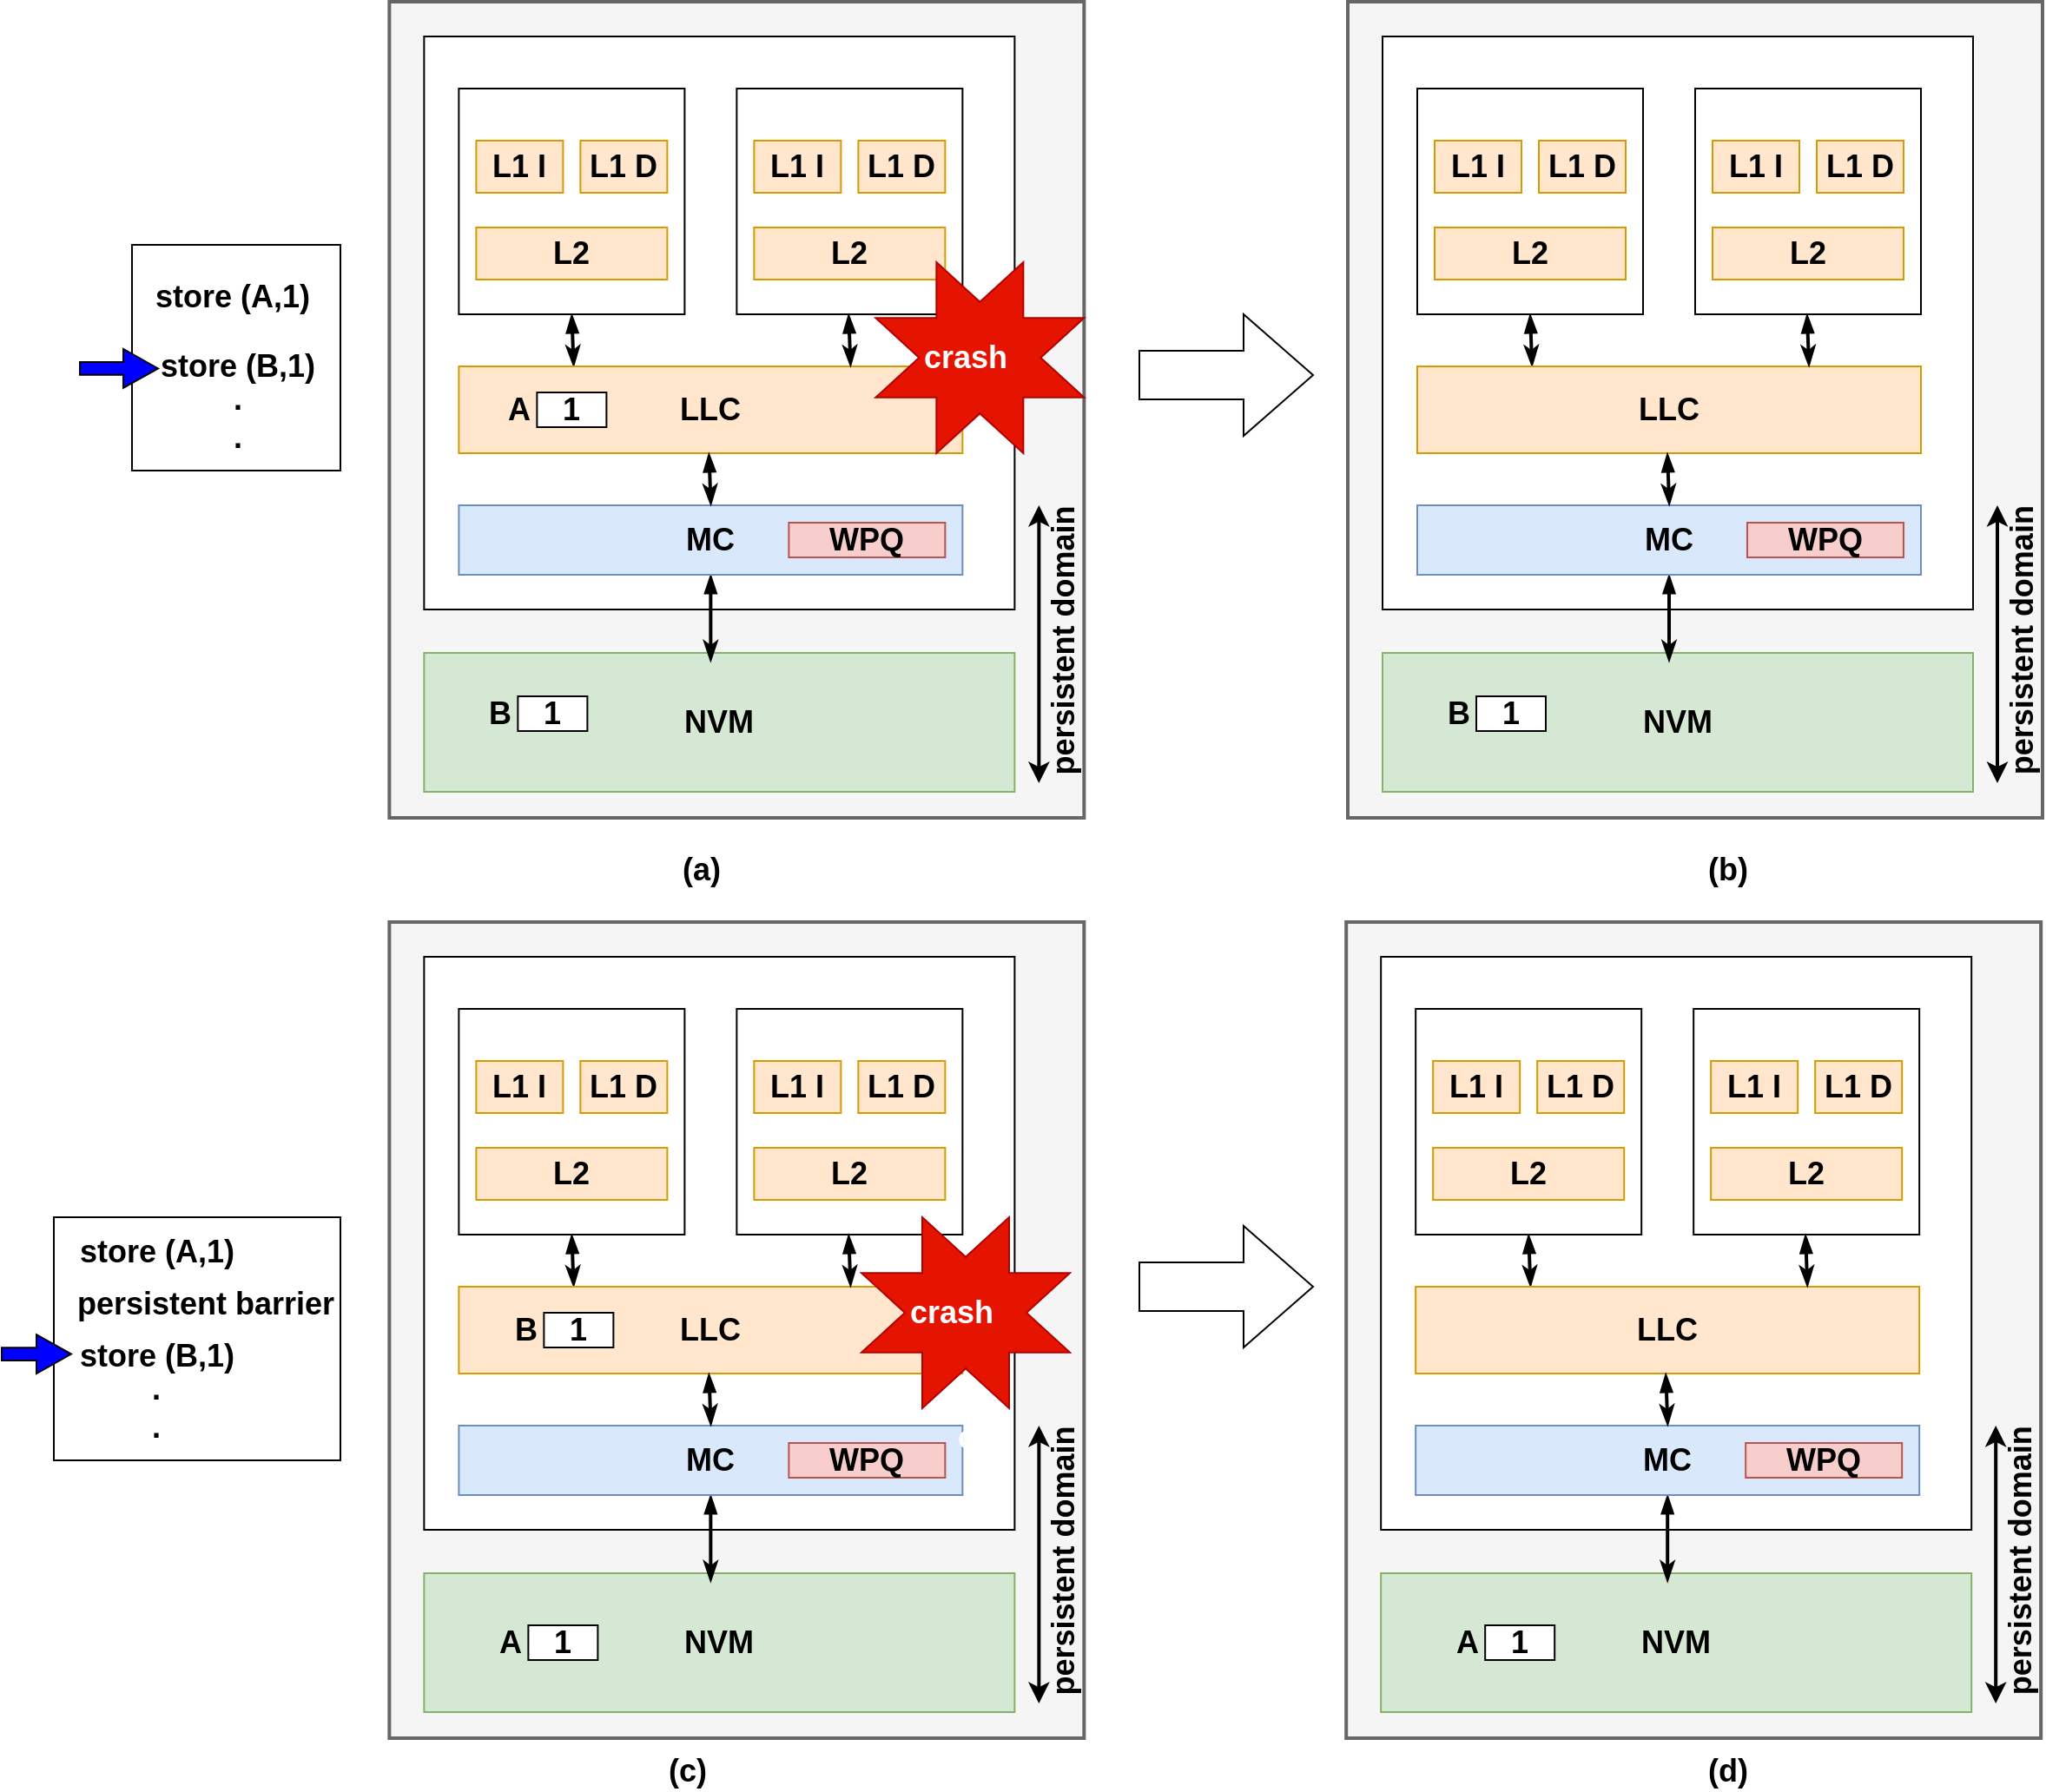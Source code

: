 <mxfile version="14.6.13" type="github">
  <diagram id="mjgqmSHZGCYBxVDJmJig" name="Page-1">
    <mxGraphModel dx="1030" dy="630" grid="1" gridSize="10" guides="1" tooltips="1" connect="1" arrows="1" fold="1" page="1" pageScale="2" pageWidth="827" pageHeight="1169" math="0" shadow="0">
      <root>
        <mxCell id="0" />
        <mxCell id="1" parent="0" />
        <mxCell id="FAwiAq0qkd5cn3caJAeM-74" value="" style="rounded=0;whiteSpace=wrap;html=1;fontSize=18;align=right;fontStyle=1" parent="1" vertex="1">
          <mxGeometry x="190" y="280" width="120" height="130" as="geometry" />
        </mxCell>
        <mxCell id="FAwiAq0qkd5cn3caJAeM-73" value="" style="rounded=0;whiteSpace=wrap;html=1;fontSize=18;align=right;fontStyle=1" parent="1" vertex="1">
          <mxGeometry x="145" y="840" width="165" height="140" as="geometry" />
        </mxCell>
        <mxCell id="16TBc1RyOengqVH6E9E0-26" value="" style="rounded=0;whiteSpace=wrap;html=1;fontSize=18;strokeWidth=2;fillColor=#f5f5f5;strokeColor=#666666;fontColor=#333333;fontStyle=1" parent="1" vertex="1">
          <mxGeometry x="338.18" y="670" width="400" height="470" as="geometry" />
        </mxCell>
        <mxCell id="16TBc1RyOengqVH6E9E0-25" value="" style="rounded=0;whiteSpace=wrap;html=1;fontSize=18;fontStyle=1" parent="1" vertex="1">
          <mxGeometry x="358.18" y="690" width="340" height="330" as="geometry" />
        </mxCell>
        <mxCell id="16TBc1RyOengqVH6E9E0-18" style="rounded=0;orthogonalLoop=1;jettySize=auto;html=1;exitX=0.5;exitY=1;exitDx=0;exitDy=0;entryX=0.228;entryY=0;entryDx=0;entryDy=0;entryPerimeter=0;fontSize=18;startArrow=blockThin;startFill=1;endArrow=classicThin;endFill=1;strokeWidth=2;fontStyle=1" parent="1" source="16TBc1RyOengqVH6E9E0-1" target="16TBc1RyOengqVH6E9E0-12" edge="1">
          <mxGeometry relative="1" as="geometry" />
        </mxCell>
        <mxCell id="16TBc1RyOengqVH6E9E0-1" value="" style="whiteSpace=wrap;html=1;aspect=fixed;fontStyle=1" parent="1" vertex="1">
          <mxGeometry x="378.18" y="720" width="130" height="130" as="geometry" />
        </mxCell>
        <mxCell id="16TBc1RyOengqVH6E9E0-4" value="L2" style="rounded=0;whiteSpace=wrap;html=1;fontSize=18;fillColor=#ffe6cc;strokeColor=#d79b00;fontStyle=1" parent="1" vertex="1">
          <mxGeometry x="388.18" y="800" width="110" height="30" as="geometry" />
        </mxCell>
        <mxCell id="16TBc1RyOengqVH6E9E0-6" value="&lt;font style=&quot;font-size: 18px&quot;&gt;L1 D&lt;/font&gt;" style="rounded=0;whiteSpace=wrap;html=1;fontSize=18;fillColor=#ffe6cc;strokeColor=#d79b00;fontStyle=1" parent="1" vertex="1">
          <mxGeometry x="448.18" y="750" width="50" height="30" as="geometry" />
        </mxCell>
        <mxCell id="16TBc1RyOengqVH6E9E0-7" value="&lt;font style=&quot;font-size: 18px&quot;&gt;L1 I&lt;/font&gt;" style="rounded=0;whiteSpace=wrap;html=1;fontSize=18;fillColor=#ffe6cc;strokeColor=#d79b00;fontStyle=1" parent="1" vertex="1">
          <mxGeometry x="388.18" y="750" width="50" height="30" as="geometry" />
        </mxCell>
        <mxCell id="16TBc1RyOengqVH6E9E0-8" value="" style="whiteSpace=wrap;html=1;aspect=fixed;fontStyle=1" parent="1" vertex="1">
          <mxGeometry x="538.18" y="720" width="130" height="130" as="geometry" />
        </mxCell>
        <mxCell id="16TBc1RyOengqVH6E9E0-9" value="L2" style="rounded=0;whiteSpace=wrap;html=1;fontSize=18;fillColor=#ffe6cc;strokeColor=#d79b00;fontStyle=1" parent="1" vertex="1">
          <mxGeometry x="548.18" y="800" width="110" height="30" as="geometry" />
        </mxCell>
        <mxCell id="16TBc1RyOengqVH6E9E0-10" value="&lt;font style=&quot;font-size: 18px&quot;&gt;L1 D&lt;/font&gt;" style="rounded=0;whiteSpace=wrap;html=1;fontSize=18;fillColor=#ffe6cc;strokeColor=#d79b00;fontStyle=1" parent="1" vertex="1">
          <mxGeometry x="608.18" y="750" width="50" height="30" as="geometry" />
        </mxCell>
        <mxCell id="16TBc1RyOengqVH6E9E0-11" value="&lt;font style=&quot;font-size: 18px&quot;&gt;L1 I&lt;/font&gt;" style="rounded=0;whiteSpace=wrap;html=1;fontSize=18;fillColor=#ffe6cc;strokeColor=#d79b00;fontStyle=1" parent="1" vertex="1">
          <mxGeometry x="548.18" y="750" width="50" height="30" as="geometry" />
        </mxCell>
        <mxCell id="16TBc1RyOengqVH6E9E0-12" value="LLC" style="rounded=0;whiteSpace=wrap;html=1;fontSize=18;fillColor=#ffe6cc;strokeColor=#d79b00;fontStyle=1" parent="1" vertex="1">
          <mxGeometry x="378.18" y="880" width="290" height="50" as="geometry" />
        </mxCell>
        <mxCell id="16TBc1RyOengqVH6E9E0-13" value="NVM" style="rounded=0;whiteSpace=wrap;html=1;fontSize=18;fillColor=#d5e8d4;strokeColor=#82b366;fontStyle=1" parent="1" vertex="1">
          <mxGeometry x="358.18" y="1045" width="340" height="80" as="geometry" />
        </mxCell>
        <mxCell id="16TBc1RyOengqVH6E9E0-23" style="edgeStyle=none;rounded=0;orthogonalLoop=1;jettySize=auto;html=1;exitX=0.5;exitY=1;exitDx=0;exitDy=0;fontSize=18;startArrow=blockThin;startFill=1;endArrow=classicThin;endFill=1;strokeWidth=2;fontStyle=1" parent="1" source="16TBc1RyOengqVH6E9E0-14" edge="1">
          <mxGeometry relative="1" as="geometry">
            <mxPoint x="523.18" y="1050" as="targetPoint" />
          </mxGeometry>
        </mxCell>
        <mxCell id="16TBc1RyOengqVH6E9E0-14" value="MC" style="rounded=0;whiteSpace=wrap;html=1;fontSize=18;fillColor=#dae8fc;strokeColor=#6c8ebf;fontStyle=1" parent="1" vertex="1">
          <mxGeometry x="378.18" y="960" width="290" height="40" as="geometry" />
        </mxCell>
        <mxCell id="16TBc1RyOengqVH6E9E0-16" value="WPQ" style="rounded=0;whiteSpace=wrap;html=1;fontSize=18;fillColor=#f8cecc;strokeColor=#b85450;fontStyle=1" parent="1" vertex="1">
          <mxGeometry x="568.18" y="970" width="90" height="20" as="geometry" />
        </mxCell>
        <mxCell id="16TBc1RyOengqVH6E9E0-19" style="rounded=0;orthogonalLoop=1;jettySize=auto;html=1;exitX=0.5;exitY=1;exitDx=0;exitDy=0;entryX=0.228;entryY=0;entryDx=0;entryDy=0;entryPerimeter=0;fontSize=18;startArrow=blockThin;startFill=1;endArrow=classicThin;endFill=1;strokeWidth=2;fontStyle=1" parent="1" edge="1">
          <mxGeometry relative="1" as="geometry">
            <mxPoint x="602.62" y="850" as="sourcePoint" />
            <mxPoint x="603.74" y="880" as="targetPoint" />
          </mxGeometry>
        </mxCell>
        <mxCell id="16TBc1RyOengqVH6E9E0-20" style="rounded=0;orthogonalLoop=1;jettySize=auto;html=1;exitX=0.5;exitY=1;exitDx=0;exitDy=0;entryX=0.228;entryY=0;entryDx=0;entryDy=0;entryPerimeter=0;fontSize=18;startArrow=blockThin;startFill=1;endArrow=classicThin;endFill=1;strokeWidth=2;fontStyle=1" parent="1" edge="1">
          <mxGeometry relative="1" as="geometry">
            <mxPoint x="522.18" y="930" as="sourcePoint" />
            <mxPoint x="523.3" y="960" as="targetPoint" />
          </mxGeometry>
        </mxCell>
        <mxCell id="16TBc1RyOengqVH6E9E0-28" value="" style="endArrow=classic;startArrow=classic;html=1;fontSize=18;strokeWidth=2;fontStyle=1" parent="1" edge="1">
          <mxGeometry width="50" height="50" relative="1" as="geometry">
            <mxPoint x="712.18" y="1120" as="sourcePoint" />
            <mxPoint x="712.18" y="960" as="targetPoint" />
          </mxGeometry>
        </mxCell>
        <mxCell id="16TBc1RyOengqVH6E9E0-30" value="persistent domain" style="text;html=1;strokeColor=none;fillColor=none;align=center;verticalAlign=middle;whiteSpace=wrap;rounded=0;fontSize=18;rotation=270;fontStyle=1" parent="1" vertex="1">
          <mxGeometry x="642.37" y="1027.57" width="167.63" height="20" as="geometry" />
        </mxCell>
        <mxCell id="FAwiAq0qkd5cn3caJAeM-1" value="" style="rounded=0;whiteSpace=wrap;html=1;fontSize=18;strokeWidth=2;fillColor=#f5f5f5;strokeColor=#666666;fontColor=#333333;fontStyle=1" parent="1" vertex="1">
          <mxGeometry x="338.18" y="140" width="400" height="470" as="geometry" />
        </mxCell>
        <mxCell id="FAwiAq0qkd5cn3caJAeM-2" value="" style="rounded=0;whiteSpace=wrap;html=1;fontSize=18;fontStyle=1" parent="1" vertex="1">
          <mxGeometry x="358.18" y="160" width="340" height="330" as="geometry" />
        </mxCell>
        <mxCell id="FAwiAq0qkd5cn3caJAeM-3" style="rounded=0;orthogonalLoop=1;jettySize=auto;html=1;exitX=0.5;exitY=1;exitDx=0;exitDy=0;entryX=0.228;entryY=0;entryDx=0;entryDy=0;entryPerimeter=0;fontSize=18;startArrow=blockThin;startFill=1;endArrow=classicThin;endFill=1;strokeWidth=2;fontStyle=1" parent="1" source="FAwiAq0qkd5cn3caJAeM-4" target="FAwiAq0qkd5cn3caJAeM-12" edge="1">
          <mxGeometry relative="1" as="geometry" />
        </mxCell>
        <mxCell id="FAwiAq0qkd5cn3caJAeM-4" value="" style="whiteSpace=wrap;html=1;aspect=fixed;fontStyle=1" parent="1" vertex="1">
          <mxGeometry x="378.18" y="190" width="130" height="130" as="geometry" />
        </mxCell>
        <mxCell id="FAwiAq0qkd5cn3caJAeM-5" value="L2" style="rounded=0;whiteSpace=wrap;html=1;fontSize=18;fillColor=#ffe6cc;strokeColor=#d79b00;fontStyle=1" parent="1" vertex="1">
          <mxGeometry x="388.18" y="270" width="110" height="30" as="geometry" />
        </mxCell>
        <mxCell id="FAwiAq0qkd5cn3caJAeM-6" value="&lt;font style=&quot;font-size: 18px&quot;&gt;L1 D&lt;/font&gt;" style="rounded=0;whiteSpace=wrap;html=1;fontSize=18;fillColor=#ffe6cc;strokeColor=#d79b00;fontStyle=1" parent="1" vertex="1">
          <mxGeometry x="448.18" y="220" width="50" height="30" as="geometry" />
        </mxCell>
        <mxCell id="FAwiAq0qkd5cn3caJAeM-7" value="&lt;font style=&quot;font-size: 18px&quot;&gt;L1 I&lt;/font&gt;" style="rounded=0;whiteSpace=wrap;html=1;fontSize=18;fillColor=#ffe6cc;strokeColor=#d79b00;fontStyle=1" parent="1" vertex="1">
          <mxGeometry x="388.18" y="220" width="50" height="30" as="geometry" />
        </mxCell>
        <mxCell id="FAwiAq0qkd5cn3caJAeM-8" value="" style="whiteSpace=wrap;html=1;aspect=fixed;fontStyle=1" parent="1" vertex="1">
          <mxGeometry x="538.18" y="190" width="130" height="130" as="geometry" />
        </mxCell>
        <mxCell id="FAwiAq0qkd5cn3caJAeM-9" value="L2" style="rounded=0;whiteSpace=wrap;html=1;fontSize=18;fillColor=#ffe6cc;strokeColor=#d79b00;fontStyle=1" parent="1" vertex="1">
          <mxGeometry x="548.18" y="270" width="110" height="30" as="geometry" />
        </mxCell>
        <mxCell id="FAwiAq0qkd5cn3caJAeM-10" value="&lt;font style=&quot;font-size: 18px&quot;&gt;L1 D&lt;/font&gt;" style="rounded=0;whiteSpace=wrap;html=1;fontSize=18;fillColor=#ffe6cc;strokeColor=#d79b00;fontStyle=1" parent="1" vertex="1">
          <mxGeometry x="608.18" y="220" width="50" height="30" as="geometry" />
        </mxCell>
        <mxCell id="FAwiAq0qkd5cn3caJAeM-11" value="&lt;font style=&quot;font-size: 18px&quot;&gt;L1 I&lt;/font&gt;" style="rounded=0;whiteSpace=wrap;html=1;fontSize=18;fillColor=#ffe6cc;strokeColor=#d79b00;fontStyle=1" parent="1" vertex="1">
          <mxGeometry x="548.18" y="220" width="50" height="30" as="geometry" />
        </mxCell>
        <mxCell id="FAwiAq0qkd5cn3caJAeM-12" value="LLC" style="rounded=0;whiteSpace=wrap;html=1;fontSize=18;fillColor=#ffe6cc;strokeColor=#d79b00;fontStyle=1" parent="1" vertex="1">
          <mxGeometry x="378.18" y="350" width="290" height="50" as="geometry" />
        </mxCell>
        <mxCell id="FAwiAq0qkd5cn3caJAeM-13" value="NVM" style="rounded=0;whiteSpace=wrap;html=1;fontSize=18;fillColor=#d5e8d4;strokeColor=#82b366;fontStyle=1" parent="1" vertex="1">
          <mxGeometry x="358.18" y="515" width="340" height="80" as="geometry" />
        </mxCell>
        <mxCell id="FAwiAq0qkd5cn3caJAeM-14" style="edgeStyle=none;rounded=0;orthogonalLoop=1;jettySize=auto;html=1;exitX=0.5;exitY=1;exitDx=0;exitDy=0;fontSize=18;startArrow=blockThin;startFill=1;endArrow=classicThin;endFill=1;strokeWidth=2;fontStyle=1" parent="1" source="FAwiAq0qkd5cn3caJAeM-15" edge="1">
          <mxGeometry relative="1" as="geometry">
            <mxPoint x="523.18" y="520" as="targetPoint" />
          </mxGeometry>
        </mxCell>
        <mxCell id="FAwiAq0qkd5cn3caJAeM-15" value="MC" style="rounded=0;whiteSpace=wrap;html=1;fontSize=18;fillColor=#dae8fc;strokeColor=#6c8ebf;fontStyle=1" parent="1" vertex="1">
          <mxGeometry x="378.18" y="430" width="290" height="40" as="geometry" />
        </mxCell>
        <mxCell id="FAwiAq0qkd5cn3caJAeM-16" value="WPQ" style="rounded=0;whiteSpace=wrap;html=1;fontSize=18;fillColor=#f8cecc;strokeColor=#b85450;fontStyle=1" parent="1" vertex="1">
          <mxGeometry x="568.18" y="440" width="90" height="20" as="geometry" />
        </mxCell>
        <mxCell id="FAwiAq0qkd5cn3caJAeM-17" style="rounded=0;orthogonalLoop=1;jettySize=auto;html=1;exitX=0.5;exitY=1;exitDx=0;exitDy=0;entryX=0.228;entryY=0;entryDx=0;entryDy=0;entryPerimeter=0;fontSize=18;startArrow=blockThin;startFill=1;endArrow=classicThin;endFill=1;strokeWidth=2;fontStyle=1" parent="1" edge="1">
          <mxGeometry relative="1" as="geometry">
            <mxPoint x="602.62" y="320" as="sourcePoint" />
            <mxPoint x="603.74" y="350" as="targetPoint" />
          </mxGeometry>
        </mxCell>
        <mxCell id="FAwiAq0qkd5cn3caJAeM-18" style="rounded=0;orthogonalLoop=1;jettySize=auto;html=1;exitX=0.5;exitY=1;exitDx=0;exitDy=0;entryX=0.228;entryY=0;entryDx=0;entryDy=0;entryPerimeter=0;fontSize=18;startArrow=blockThin;startFill=1;endArrow=classicThin;endFill=1;strokeWidth=2;fontStyle=1" parent="1" edge="1">
          <mxGeometry relative="1" as="geometry">
            <mxPoint x="522.18" y="400" as="sourcePoint" />
            <mxPoint x="523.3" y="430" as="targetPoint" />
          </mxGeometry>
        </mxCell>
        <mxCell id="FAwiAq0qkd5cn3caJAeM-19" value="" style="endArrow=classic;startArrow=classic;html=1;fontSize=18;strokeWidth=2;fontStyle=1" parent="1" edge="1">
          <mxGeometry width="50" height="50" relative="1" as="geometry">
            <mxPoint x="712.18" y="590" as="sourcePoint" />
            <mxPoint x="712.18" y="430" as="targetPoint" />
          </mxGeometry>
        </mxCell>
        <mxCell id="FAwiAq0qkd5cn3caJAeM-20" value="persistent domain" style="text;html=1;strokeColor=none;fillColor=none;align=center;verticalAlign=middle;whiteSpace=wrap;rounded=0;fontSize=18;rotation=270;fontStyle=1" parent="1" vertex="1">
          <mxGeometry x="642.37" y="497.57" width="167.63" height="20" as="geometry" />
        </mxCell>
        <mxCell id="FAwiAq0qkd5cn3caJAeM-64" value="store (A,1)" style="text;html=1;strokeColor=none;fillColor=none;align=center;verticalAlign=middle;whiteSpace=wrap;rounded=0;fontSize=18;fontStyle=1" parent="1" vertex="1">
          <mxGeometry x="200" y="300" width="96" height="20" as="geometry" />
        </mxCell>
        <mxCell id="FAwiAq0qkd5cn3caJAeM-65" value="store (B,1)" style="text;html=1;strokeColor=none;fillColor=none;align=center;verticalAlign=middle;whiteSpace=wrap;rounded=0;fontSize=18;fontStyle=1" parent="1" vertex="1">
          <mxGeometry x="203" y="340" width="96" height="20" as="geometry" />
        </mxCell>
        <mxCell id="FAwiAq0qkd5cn3caJAeM-68" value="persistent barrier" style="text;html=1;strokeColor=none;fillColor=none;align=center;verticalAlign=middle;whiteSpace=wrap;rounded=0;fontSize=18;fontStyle=1" parent="1" vertex="1">
          <mxGeometry x="155" y="880" width="155" height="20" as="geometry" />
        </mxCell>
        <mxCell id="FAwiAq0qkd5cn3caJAeM-69" value="store (A,1)" style="text;html=1;strokeColor=none;fillColor=none;align=center;verticalAlign=middle;whiteSpace=wrap;rounded=0;fontSize=18;fontStyle=1" parent="1" vertex="1">
          <mxGeometry x="159" y="850" width="91" height="20" as="geometry" />
        </mxCell>
        <mxCell id="FAwiAq0qkd5cn3caJAeM-70" value="store (B,1)" style="text;html=1;strokeColor=none;fillColor=none;align=center;verticalAlign=middle;whiteSpace=wrap;rounded=0;fontSize=18;fontStyle=1" parent="1" vertex="1">
          <mxGeometry x="159" y="910" width="91" height="20" as="geometry" />
        </mxCell>
        <mxCell id="FAwiAq0qkd5cn3caJAeM-75" value="1" style="rounded=0;whiteSpace=wrap;html=1;fontSize=18;align=center;fontStyle=1" parent="1" vertex="1">
          <mxGeometry x="412.18" y="540" width="40" height="20" as="geometry" />
        </mxCell>
        <mxCell id="FAwiAq0qkd5cn3caJAeM-76" value="1" style="rounded=0;whiteSpace=wrap;html=1;fontSize=18;align=center;fontStyle=1" parent="1" vertex="1">
          <mxGeometry x="423.18" y="365" width="40" height="20" as="geometry" />
        </mxCell>
        <mxCell id="FAwiAq0qkd5cn3caJAeM-77" value="A" style="text;html=1;strokeColor=none;fillColor=none;align=center;verticalAlign=middle;whiteSpace=wrap;rounded=0;fontSize=18;fontStyle=1" parent="1" vertex="1">
          <mxGeometry x="393.18" y="365" width="40" height="20" as="geometry" />
        </mxCell>
        <mxCell id="FAwiAq0qkd5cn3caJAeM-78" value="B" style="text;html=1;strokeColor=none;fillColor=none;align=center;verticalAlign=middle;whiteSpace=wrap;rounded=0;fontSize=18;fontStyle=1" parent="1" vertex="1">
          <mxGeometry x="382.18" y="540" width="40" height="20" as="geometry" />
        </mxCell>
        <mxCell id="FAwiAq0qkd5cn3caJAeM-79" value="" style="rounded=0;whiteSpace=wrap;html=1;fontSize=18;strokeWidth=2;fillColor=#f5f5f5;strokeColor=#666666;fontColor=#333333;fontStyle=1" parent="1" vertex="1">
          <mxGeometry x="890" y="140" width="400" height="470" as="geometry" />
        </mxCell>
        <mxCell id="FAwiAq0qkd5cn3caJAeM-80" value="" style="rounded=0;whiteSpace=wrap;html=1;fontSize=18;fontStyle=1" parent="1" vertex="1">
          <mxGeometry x="910" y="160" width="340" height="330" as="geometry" />
        </mxCell>
        <mxCell id="FAwiAq0qkd5cn3caJAeM-81" style="rounded=0;orthogonalLoop=1;jettySize=auto;html=1;exitX=0.5;exitY=1;exitDx=0;exitDy=0;entryX=0.228;entryY=0;entryDx=0;entryDy=0;entryPerimeter=0;fontSize=18;startArrow=blockThin;startFill=1;endArrow=classicThin;endFill=1;strokeWidth=2;fontStyle=1" parent="1" source="FAwiAq0qkd5cn3caJAeM-82" target="FAwiAq0qkd5cn3caJAeM-90" edge="1">
          <mxGeometry relative="1" as="geometry" />
        </mxCell>
        <mxCell id="FAwiAq0qkd5cn3caJAeM-82" value="" style="whiteSpace=wrap;html=1;aspect=fixed;fontStyle=1" parent="1" vertex="1">
          <mxGeometry x="930" y="190" width="130" height="130" as="geometry" />
        </mxCell>
        <mxCell id="FAwiAq0qkd5cn3caJAeM-83" value="L2" style="rounded=0;whiteSpace=wrap;html=1;fontSize=18;fillColor=#ffe6cc;strokeColor=#d79b00;fontStyle=1" parent="1" vertex="1">
          <mxGeometry x="940" y="270" width="110" height="30" as="geometry" />
        </mxCell>
        <mxCell id="FAwiAq0qkd5cn3caJAeM-84" value="&lt;font style=&quot;font-size: 18px&quot;&gt;L1 D&lt;/font&gt;" style="rounded=0;whiteSpace=wrap;html=1;fontSize=18;fillColor=#ffe6cc;strokeColor=#d79b00;fontStyle=1" parent="1" vertex="1">
          <mxGeometry x="1000" y="220" width="50" height="30" as="geometry" />
        </mxCell>
        <mxCell id="FAwiAq0qkd5cn3caJAeM-85" value="&lt;font style=&quot;font-size: 18px&quot;&gt;L1 I&lt;/font&gt;" style="rounded=0;whiteSpace=wrap;html=1;fontSize=18;fillColor=#ffe6cc;strokeColor=#d79b00;fontStyle=1" parent="1" vertex="1">
          <mxGeometry x="940" y="220" width="50" height="30" as="geometry" />
        </mxCell>
        <mxCell id="FAwiAq0qkd5cn3caJAeM-86" value="" style="whiteSpace=wrap;html=1;aspect=fixed;fontStyle=1" parent="1" vertex="1">
          <mxGeometry x="1090" y="190" width="130" height="130" as="geometry" />
        </mxCell>
        <mxCell id="FAwiAq0qkd5cn3caJAeM-87" value="L2" style="rounded=0;whiteSpace=wrap;html=1;fontSize=18;fillColor=#ffe6cc;strokeColor=#d79b00;fontStyle=1" parent="1" vertex="1">
          <mxGeometry x="1100" y="270" width="110" height="30" as="geometry" />
        </mxCell>
        <mxCell id="FAwiAq0qkd5cn3caJAeM-88" value="&lt;font style=&quot;font-size: 18px&quot;&gt;L1 D&lt;/font&gt;" style="rounded=0;whiteSpace=wrap;html=1;fontSize=18;fillColor=#ffe6cc;strokeColor=#d79b00;fontStyle=1" parent="1" vertex="1">
          <mxGeometry x="1160" y="220" width="50" height="30" as="geometry" />
        </mxCell>
        <mxCell id="FAwiAq0qkd5cn3caJAeM-89" value="&lt;font style=&quot;font-size: 18px&quot;&gt;L1 I&lt;/font&gt;" style="rounded=0;whiteSpace=wrap;html=1;fontSize=18;fillColor=#ffe6cc;strokeColor=#d79b00;fontStyle=1" parent="1" vertex="1">
          <mxGeometry x="1100" y="220" width="50" height="30" as="geometry" />
        </mxCell>
        <mxCell id="FAwiAq0qkd5cn3caJAeM-90" value="LLC" style="rounded=0;whiteSpace=wrap;html=1;fontSize=18;fillColor=#ffe6cc;strokeColor=#d79b00;fontStyle=1" parent="1" vertex="1">
          <mxGeometry x="930" y="350" width="290" height="50" as="geometry" />
        </mxCell>
        <mxCell id="FAwiAq0qkd5cn3caJAeM-91" value="NVM" style="rounded=0;whiteSpace=wrap;html=1;fontSize=18;fillColor=#d5e8d4;strokeColor=#82b366;fontStyle=1" parent="1" vertex="1">
          <mxGeometry x="910" y="515" width="340" height="80" as="geometry" />
        </mxCell>
        <mxCell id="FAwiAq0qkd5cn3caJAeM-92" style="edgeStyle=none;rounded=0;orthogonalLoop=1;jettySize=auto;html=1;exitX=0.5;exitY=1;exitDx=0;exitDy=0;fontSize=18;startArrow=blockThin;startFill=1;endArrow=classicThin;endFill=1;strokeWidth=2;fontStyle=1" parent="1" source="FAwiAq0qkd5cn3caJAeM-93" edge="1">
          <mxGeometry relative="1" as="geometry">
            <mxPoint x="1075" y="520" as="targetPoint" />
          </mxGeometry>
        </mxCell>
        <mxCell id="FAwiAq0qkd5cn3caJAeM-93" value="MC" style="rounded=0;whiteSpace=wrap;html=1;fontSize=18;fillColor=#dae8fc;strokeColor=#6c8ebf;fontStyle=1" parent="1" vertex="1">
          <mxGeometry x="930" y="430" width="290" height="40" as="geometry" />
        </mxCell>
        <mxCell id="FAwiAq0qkd5cn3caJAeM-94" value="WPQ" style="rounded=0;whiteSpace=wrap;html=1;fontSize=18;fillColor=#f8cecc;strokeColor=#b85450;fontStyle=1" parent="1" vertex="1">
          <mxGeometry x="1120" y="440" width="90" height="20" as="geometry" />
        </mxCell>
        <mxCell id="FAwiAq0qkd5cn3caJAeM-95" style="rounded=0;orthogonalLoop=1;jettySize=auto;html=1;exitX=0.5;exitY=1;exitDx=0;exitDy=0;entryX=0.228;entryY=0;entryDx=0;entryDy=0;entryPerimeter=0;fontSize=18;startArrow=blockThin;startFill=1;endArrow=classicThin;endFill=1;strokeWidth=2;fontStyle=1" parent="1" edge="1">
          <mxGeometry relative="1" as="geometry">
            <mxPoint x="1154.44" y="320" as="sourcePoint" />
            <mxPoint x="1155.56" y="350" as="targetPoint" />
          </mxGeometry>
        </mxCell>
        <mxCell id="FAwiAq0qkd5cn3caJAeM-96" style="rounded=0;orthogonalLoop=1;jettySize=auto;html=1;exitX=0.5;exitY=1;exitDx=0;exitDy=0;entryX=0.228;entryY=0;entryDx=0;entryDy=0;entryPerimeter=0;fontSize=18;startArrow=blockThin;startFill=1;endArrow=classicThin;endFill=1;strokeWidth=2;fontStyle=1" parent="1" edge="1">
          <mxGeometry relative="1" as="geometry">
            <mxPoint x="1074" y="400" as="sourcePoint" />
            <mxPoint x="1075.12" y="430" as="targetPoint" />
          </mxGeometry>
        </mxCell>
        <mxCell id="FAwiAq0qkd5cn3caJAeM-97" value="" style="endArrow=classic;startArrow=classic;html=1;fontSize=18;strokeWidth=2;fontStyle=1" parent="1" edge="1">
          <mxGeometry width="50" height="50" relative="1" as="geometry">
            <mxPoint x="1264" y="590" as="sourcePoint" />
            <mxPoint x="1264" y="430" as="targetPoint" />
          </mxGeometry>
        </mxCell>
        <mxCell id="FAwiAq0qkd5cn3caJAeM-98" value="persistent domain" style="text;html=1;strokeColor=none;fillColor=none;align=center;verticalAlign=middle;whiteSpace=wrap;rounded=0;fontSize=18;rotation=270;fontStyle=1" parent="1" vertex="1">
          <mxGeometry x="1194.19" y="497.57" width="167.63" height="20" as="geometry" />
        </mxCell>
        <mxCell id="FAwiAq0qkd5cn3caJAeM-99" value="1" style="rounded=0;whiteSpace=wrap;html=1;fontSize=18;align=center;fontStyle=1" parent="1" vertex="1">
          <mxGeometry x="964" y="540" width="40" height="20" as="geometry" />
        </mxCell>
        <mxCell id="FAwiAq0qkd5cn3caJAeM-102" value="B" style="text;html=1;strokeColor=none;fillColor=none;align=center;verticalAlign=middle;whiteSpace=wrap;rounded=0;fontSize=18;fontStyle=1" parent="1" vertex="1">
          <mxGeometry x="934" y="540" width="40" height="20" as="geometry" />
        </mxCell>
        <mxCell id="FAwiAq0qkd5cn3caJAeM-104" value="" style="html=1;shadow=0;dashed=0;align=center;verticalAlign=middle;shape=mxgraph.arrows2.arrow;dy=0.6;dx=40;notch=0;fontSize=18;fontStyle=1" parent="1" vertex="1">
          <mxGeometry x="770" y="320" width="100" height="70" as="geometry" />
        </mxCell>
        <mxCell id="FAwiAq0qkd5cn3caJAeM-105" value="c" style="verticalLabelPosition=bottom;verticalAlign=top;html=1;shape=mxgraph.basic.8_point_star;fontSize=18;align=center;fillColor=#e51400;strokeColor=#B20000;fontColor=#ffffff;fontStyle=1" parent="1" vertex="1">
          <mxGeometry x="618.18" y="290" width="120" height="110" as="geometry" />
        </mxCell>
        <mxCell id="FAwiAq0qkd5cn3caJAeM-106" value="crash" style="text;html=1;strokeColor=none;fillColor=none;align=center;verticalAlign=middle;whiteSpace=wrap;rounded=0;fontSize=18;fontColor=#FFFFFF;fontStyle=1" parent="1" vertex="1">
          <mxGeometry x="650.0" y="335" width="40" height="20" as="geometry" />
        </mxCell>
        <mxCell id="FAwiAq0qkd5cn3caJAeM-107" value="1" style="rounded=0;whiteSpace=wrap;html=1;fontSize=18;align=center;fontStyle=1" parent="1" vertex="1">
          <mxGeometry x="418.18" y="1075" width="40" height="20" as="geometry" />
        </mxCell>
        <mxCell id="FAwiAq0qkd5cn3caJAeM-108" value="A" style="text;html=1;strokeColor=none;fillColor=none;align=center;verticalAlign=middle;whiteSpace=wrap;rounded=0;fontSize=18;fontStyle=1" parent="1" vertex="1">
          <mxGeometry x="388.18" y="1075" width="40" height="20" as="geometry" />
        </mxCell>
        <mxCell id="FAwiAq0qkd5cn3caJAeM-109" value="1" style="rounded=0;whiteSpace=wrap;html=1;fontSize=18;align=center;fontStyle=1" parent="1" vertex="1">
          <mxGeometry x="427.18" y="895" width="40" height="20" as="geometry" />
        </mxCell>
        <mxCell id="FAwiAq0qkd5cn3caJAeM-110" value="B" style="text;html=1;strokeColor=none;fillColor=none;align=center;verticalAlign=middle;whiteSpace=wrap;rounded=0;fontSize=18;fontStyle=1" parent="1" vertex="1">
          <mxGeometry x="397.18" y="895" width="40" height="20" as="geometry" />
        </mxCell>
        <mxCell id="FAwiAq0qkd5cn3caJAeM-111" value="" style="html=1;shadow=0;dashed=0;align=center;verticalAlign=middle;shape=mxgraph.arrows2.arrow;dy=0.6;dx=40;notch=0;fontSize=18;fontStyle=1" parent="1" vertex="1">
          <mxGeometry x="770" y="845" width="100" height="70" as="geometry" />
        </mxCell>
        <mxCell id="FAwiAq0qkd5cn3caJAeM-112" value="" style="rounded=0;whiteSpace=wrap;html=1;fontSize=18;strokeWidth=2;fillColor=#f5f5f5;strokeColor=#666666;fontColor=#333333;fontStyle=1" parent="1" vertex="1">
          <mxGeometry x="889.09" y="670" width="400" height="470" as="geometry" />
        </mxCell>
        <mxCell id="FAwiAq0qkd5cn3caJAeM-113" value="" style="rounded=0;whiteSpace=wrap;html=1;fontSize=18;fontStyle=1" parent="1" vertex="1">
          <mxGeometry x="909.09" y="690" width="340" height="330" as="geometry" />
        </mxCell>
        <mxCell id="FAwiAq0qkd5cn3caJAeM-114" style="rounded=0;orthogonalLoop=1;jettySize=auto;html=1;exitX=0.5;exitY=1;exitDx=0;exitDy=0;entryX=0.228;entryY=0;entryDx=0;entryDy=0;entryPerimeter=0;fontSize=18;startArrow=blockThin;startFill=1;endArrow=classicThin;endFill=1;strokeWidth=2;fontStyle=1" parent="1" source="FAwiAq0qkd5cn3caJAeM-115" target="FAwiAq0qkd5cn3caJAeM-123" edge="1">
          <mxGeometry relative="1" as="geometry" />
        </mxCell>
        <mxCell id="FAwiAq0qkd5cn3caJAeM-115" value="" style="whiteSpace=wrap;html=1;aspect=fixed;fontStyle=1" parent="1" vertex="1">
          <mxGeometry x="929.09" y="720" width="130" height="130" as="geometry" />
        </mxCell>
        <mxCell id="FAwiAq0qkd5cn3caJAeM-116" value="L2" style="rounded=0;whiteSpace=wrap;html=1;fontSize=18;fillColor=#ffe6cc;strokeColor=#d79b00;fontStyle=1" parent="1" vertex="1">
          <mxGeometry x="939.09" y="800" width="110" height="30" as="geometry" />
        </mxCell>
        <mxCell id="FAwiAq0qkd5cn3caJAeM-117" value="&lt;font style=&quot;font-size: 18px&quot;&gt;L1 D&lt;/font&gt;" style="rounded=0;whiteSpace=wrap;html=1;fontSize=18;fillColor=#ffe6cc;strokeColor=#d79b00;fontStyle=1" parent="1" vertex="1">
          <mxGeometry x="999.09" y="750" width="50" height="30" as="geometry" />
        </mxCell>
        <mxCell id="FAwiAq0qkd5cn3caJAeM-118" value="&lt;font style=&quot;font-size: 18px&quot;&gt;L1 I&lt;/font&gt;" style="rounded=0;whiteSpace=wrap;html=1;fontSize=18;fillColor=#ffe6cc;strokeColor=#d79b00;fontStyle=1" parent="1" vertex="1">
          <mxGeometry x="939.09" y="750" width="50" height="30" as="geometry" />
        </mxCell>
        <mxCell id="FAwiAq0qkd5cn3caJAeM-119" value="" style="whiteSpace=wrap;html=1;aspect=fixed;fontStyle=1" parent="1" vertex="1">
          <mxGeometry x="1089.09" y="720" width="130" height="130" as="geometry" />
        </mxCell>
        <mxCell id="FAwiAq0qkd5cn3caJAeM-120" value="L2" style="rounded=0;whiteSpace=wrap;html=1;fontSize=18;fillColor=#ffe6cc;strokeColor=#d79b00;fontStyle=1" parent="1" vertex="1">
          <mxGeometry x="1099.09" y="800" width="110" height="30" as="geometry" />
        </mxCell>
        <mxCell id="FAwiAq0qkd5cn3caJAeM-121" value="&lt;font style=&quot;font-size: 18px&quot;&gt;L1 D&lt;/font&gt;" style="rounded=0;whiteSpace=wrap;html=1;fontSize=18;fillColor=#ffe6cc;strokeColor=#d79b00;fontStyle=1" parent="1" vertex="1">
          <mxGeometry x="1159.09" y="750" width="50" height="30" as="geometry" />
        </mxCell>
        <mxCell id="FAwiAq0qkd5cn3caJAeM-122" value="&lt;font style=&quot;font-size: 18px&quot;&gt;L1 I&lt;/font&gt;" style="rounded=0;whiteSpace=wrap;html=1;fontSize=18;fillColor=#ffe6cc;strokeColor=#d79b00;fontStyle=1" parent="1" vertex="1">
          <mxGeometry x="1099.09" y="750" width="50" height="30" as="geometry" />
        </mxCell>
        <mxCell id="FAwiAq0qkd5cn3caJAeM-123" value="LLC" style="rounded=0;whiteSpace=wrap;html=1;fontSize=18;fillColor=#ffe6cc;strokeColor=#d79b00;fontStyle=1" parent="1" vertex="1">
          <mxGeometry x="929.09" y="880" width="290" height="50" as="geometry" />
        </mxCell>
        <mxCell id="FAwiAq0qkd5cn3caJAeM-124" value="NVM" style="rounded=0;whiteSpace=wrap;html=1;fontSize=18;fillColor=#d5e8d4;strokeColor=#82b366;fontStyle=1" parent="1" vertex="1">
          <mxGeometry x="909.09" y="1045" width="340" height="80" as="geometry" />
        </mxCell>
        <mxCell id="FAwiAq0qkd5cn3caJAeM-125" style="edgeStyle=none;rounded=0;orthogonalLoop=1;jettySize=auto;html=1;exitX=0.5;exitY=1;exitDx=0;exitDy=0;fontSize=18;startArrow=blockThin;startFill=1;endArrow=classicThin;endFill=1;strokeWidth=2;fontStyle=1" parent="1" source="FAwiAq0qkd5cn3caJAeM-126" edge="1">
          <mxGeometry relative="1" as="geometry">
            <mxPoint x="1074.09" y="1050" as="targetPoint" />
          </mxGeometry>
        </mxCell>
        <mxCell id="FAwiAq0qkd5cn3caJAeM-126" value="MC" style="rounded=0;whiteSpace=wrap;html=1;fontSize=18;fillColor=#dae8fc;strokeColor=#6c8ebf;fontStyle=1" parent="1" vertex="1">
          <mxGeometry x="929.09" y="960" width="290" height="40" as="geometry" />
        </mxCell>
        <mxCell id="FAwiAq0qkd5cn3caJAeM-127" value="WPQ" style="rounded=0;whiteSpace=wrap;html=1;fontSize=18;fillColor=#f8cecc;strokeColor=#b85450;fontStyle=1" parent="1" vertex="1">
          <mxGeometry x="1119.09" y="970" width="90" height="20" as="geometry" />
        </mxCell>
        <mxCell id="FAwiAq0qkd5cn3caJAeM-128" style="rounded=0;orthogonalLoop=1;jettySize=auto;html=1;exitX=0.5;exitY=1;exitDx=0;exitDy=0;entryX=0.228;entryY=0;entryDx=0;entryDy=0;entryPerimeter=0;fontSize=18;startArrow=blockThin;startFill=1;endArrow=classicThin;endFill=1;strokeWidth=2;fontStyle=1" parent="1" edge="1">
          <mxGeometry relative="1" as="geometry">
            <mxPoint x="1153.53" y="850" as="sourcePoint" />
            <mxPoint x="1154.65" y="880" as="targetPoint" />
          </mxGeometry>
        </mxCell>
        <mxCell id="FAwiAq0qkd5cn3caJAeM-129" style="rounded=0;orthogonalLoop=1;jettySize=auto;html=1;exitX=0.5;exitY=1;exitDx=0;exitDy=0;entryX=0.228;entryY=0;entryDx=0;entryDy=0;entryPerimeter=0;fontSize=18;startArrow=blockThin;startFill=1;endArrow=classicThin;endFill=1;strokeWidth=2;fontStyle=1" parent="1" edge="1">
          <mxGeometry relative="1" as="geometry">
            <mxPoint x="1073.09" y="930" as="sourcePoint" />
            <mxPoint x="1074.21" y="960" as="targetPoint" />
          </mxGeometry>
        </mxCell>
        <mxCell id="FAwiAq0qkd5cn3caJAeM-130" value="" style="endArrow=classic;startArrow=classic;html=1;fontSize=18;strokeWidth=2;fontStyle=1" parent="1" edge="1">
          <mxGeometry width="50" height="50" relative="1" as="geometry">
            <mxPoint x="1263.09" y="1120" as="sourcePoint" />
            <mxPoint x="1263.09" y="960" as="targetPoint" />
          </mxGeometry>
        </mxCell>
        <mxCell id="FAwiAq0qkd5cn3caJAeM-131" value="persistent domain" style="text;html=1;strokeColor=none;fillColor=none;align=center;verticalAlign=middle;whiteSpace=wrap;rounded=0;fontSize=18;rotation=270;fontStyle=1" parent="1" vertex="1">
          <mxGeometry x="1193.28" y="1027.57" width="167.63" height="20" as="geometry" />
        </mxCell>
        <mxCell id="FAwiAq0qkd5cn3caJAeM-132" value="1" style="rounded=0;whiteSpace=wrap;html=1;fontSize=18;align=center;fontStyle=1" parent="1" vertex="1">
          <mxGeometry x="969.09" y="1075" width="40" height="20" as="geometry" />
        </mxCell>
        <mxCell id="FAwiAq0qkd5cn3caJAeM-133" value="A" style="text;html=1;strokeColor=none;fillColor=none;align=center;verticalAlign=middle;whiteSpace=wrap;rounded=0;fontSize=18;fontStyle=1" parent="1" vertex="1">
          <mxGeometry x="939.09" y="1075" width="40" height="20" as="geometry" />
        </mxCell>
        <mxCell id="FAwiAq0qkd5cn3caJAeM-136" value="c" style="verticalLabelPosition=bottom;verticalAlign=top;html=1;shape=mxgraph.basic.8_point_star;fontSize=18;align=center;fillColor=#e51400;strokeColor=#B20000;fontColor=#ffffff;fontStyle=1" parent="1" vertex="1">
          <mxGeometry x="610" y="840" width="120" height="110" as="geometry" />
        </mxCell>
        <mxCell id="FAwiAq0qkd5cn3caJAeM-137" value="crash" style="text;html=1;strokeColor=none;fillColor=none;align=center;verticalAlign=middle;whiteSpace=wrap;rounded=0;fontSize=18;fontColor=#FFFFFF;fontStyle=1" parent="1" vertex="1">
          <mxGeometry x="641.82" y="885" width="40" height="20" as="geometry" />
        </mxCell>
        <mxCell id="FAwiAq0qkd5cn3caJAeM-139" value=".&lt;br&gt;." style="text;html=1;strokeColor=none;fillColor=none;align=center;verticalAlign=middle;whiteSpace=wrap;rounded=0;fontSize=18;fontStyle=1" parent="1" vertex="1">
          <mxGeometry x="206" y="370" width="90" height="20" as="geometry" />
        </mxCell>
        <mxCell id="FAwiAq0qkd5cn3caJAeM-140" value=".&lt;br&gt;." style="text;html=1;strokeColor=none;fillColor=none;align=center;verticalAlign=middle;whiteSpace=wrap;rounded=0;fontSize=18;fontStyle=1" parent="1" vertex="1">
          <mxGeometry x="159" y="940" width="90" height="20" as="geometry" />
        </mxCell>
        <mxCell id="FAwiAq0qkd5cn3caJAeM-141" value="" style="html=1;shadow=0;dashed=0;align=center;verticalAlign=middle;shape=mxgraph.arrows2.arrow;dy=0.67;dx=20;notch=0;fontSize=18;fontColor=#FFFFFF;fillColor=#0000FF;fontStyle=1" parent="1" vertex="1">
          <mxGeometry x="160" y="340" width="45" height="22.43" as="geometry" />
        </mxCell>
        <mxCell id="FAwiAq0qkd5cn3caJAeM-144" value="" style="html=1;shadow=0;dashed=0;align=center;verticalAlign=middle;shape=mxgraph.arrows2.arrow;dy=0.67;dx=20;notch=0;fontSize=18;fontColor=#FFFFFF;fillColor=#0000FF;fontStyle=1" parent="1" vertex="1">
          <mxGeometry x="115" y="907.57" width="40" height="22.43" as="geometry" />
        </mxCell>
        <mxCell id="FAwiAq0qkd5cn3caJAeM-146" value="(a)" style="text;html=1;strokeColor=none;fillColor=none;align=center;verticalAlign=middle;whiteSpace=wrap;rounded=0;fontSize=18;fontStyle=1" parent="1" vertex="1">
          <mxGeometry x="498.18" y="630" width="40" height="20" as="geometry" />
        </mxCell>
        <mxCell id="FAwiAq0qkd5cn3caJAeM-147" value="(b)" style="text;html=1;strokeColor=none;fillColor=none;align=center;verticalAlign=middle;whiteSpace=wrap;rounded=0;fontSize=18;fontStyle=1" parent="1" vertex="1">
          <mxGeometry x="1089.09" y="630" width="40" height="20" as="geometry" />
        </mxCell>
        <mxCell id="FAwiAq0qkd5cn3caJAeM-148" value="(c)" style="text;html=1;strokeColor=none;fillColor=none;align=center;verticalAlign=middle;whiteSpace=wrap;rounded=0;fontSize=18;fontStyle=1" parent="1" vertex="1">
          <mxGeometry x="490" y="1149" width="40" height="20" as="geometry" />
        </mxCell>
        <mxCell id="FAwiAq0qkd5cn3caJAeM-149" value="(d)" style="text;html=1;strokeColor=none;fillColor=none;align=center;verticalAlign=middle;whiteSpace=wrap;rounded=0;fontSize=18;fontStyle=1" parent="1" vertex="1">
          <mxGeometry x="1089.09" y="1149" width="40" height="20" as="geometry" />
        </mxCell>
      </root>
    </mxGraphModel>
  </diagram>
</mxfile>
